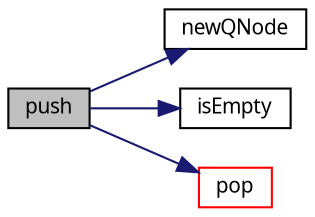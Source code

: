 digraph "push"
{
  edge [fontname="Verdana",fontsize="10",labelfontname="Verdana",labelfontsize="10"];
  node [fontname="Verdana",fontsize="10",shape=record];
  rankdir="LR";
  Node1 [label="push",height=0.2,width=0.4,color="black", fillcolor="grey75", style="filled", fontcolor="black"];
  Node1 -> Node2 [color="midnightblue",fontsize="10",style="solid",fontname="Verdana"];
  Node2 [label="newQNode",height=0.2,width=0.4,color="black", fillcolor="white", style="filled",URL="$queue_8h.html#a1cc8621ade8988e620c3c03c88e97232",tooltip="Function to Create A New QNode. "];
  Node1 -> Node3 [color="midnightblue",fontsize="10",style="solid",fontname="Verdana"];
  Node3 [label="isEmpty",height=0.2,width=0.4,color="black", fillcolor="white", style="filled",URL="$queue_8h.html#ac9e50d6f7fd30fd9b4192d1216f8f85b",tooltip="Function to check is list is empty. "];
  Node1 -> Node4 [color="midnightblue",fontsize="10",style="solid",fontname="Verdana"];
  Node4 [label="pop",height=0.2,width=0.4,color="red", fillcolor="white", style="filled",URL="$queue_8h.html#a53bf74c5d4736a5c3b7237f70c48d5d4",tooltip="Removes the element with the. "];
}
